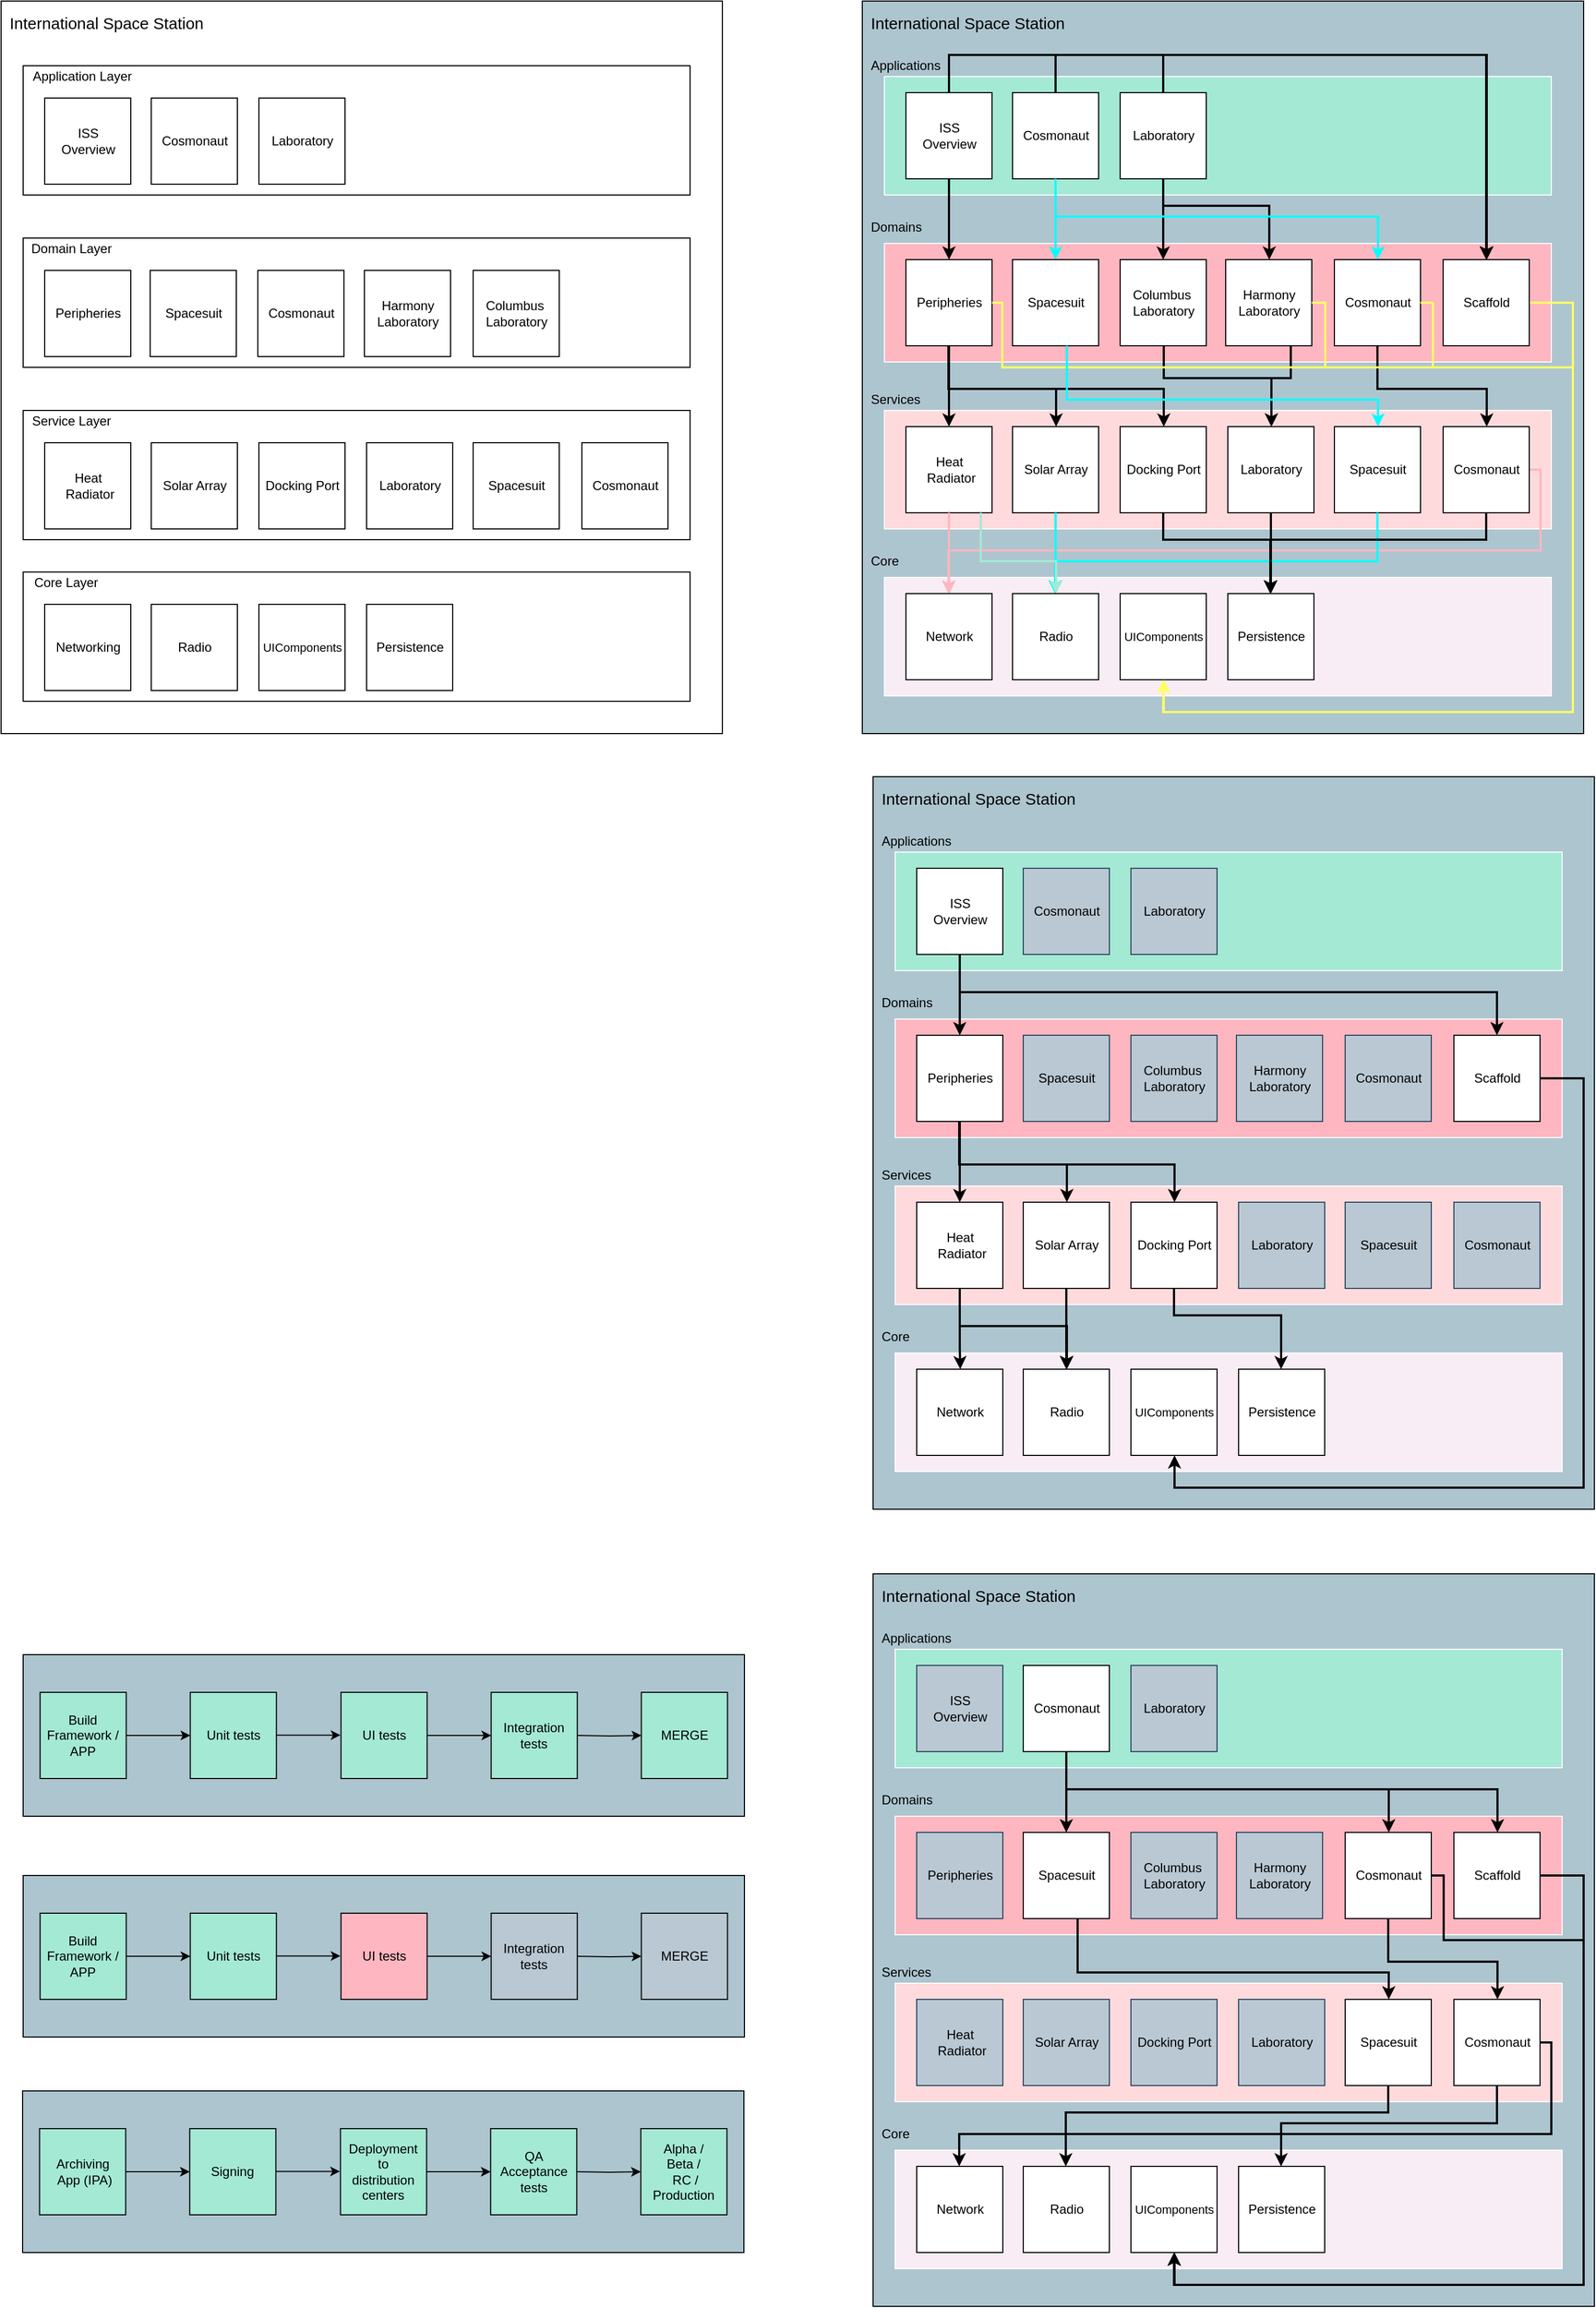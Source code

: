 <mxfile version="14.5.6" type="device"><diagram id="OjVC76G-J9LnULICoqIT" name="Page-1"><mxGraphModel dx="1395" dy="854" grid="1" gridSize="10" guides="1" tooltips="1" connect="1" arrows="1" fold="1" page="1" pageScale="1" pageWidth="827" pageHeight="1169" math="0" shadow="0"><root><mxCell id="0"/><mxCell id="1" parent="0"/><mxCell id="RqBOKTDJlF7kDo-0sIED-60" value="" style="rounded=0;whiteSpace=wrap;html=1;" parent="1" vertex="1"><mxGeometry x="40" y="60" width="670" height="680" as="geometry"/></mxCell><mxCell id="RqBOKTDJlF7kDo-0sIED-3" value="" style="rounded=0;whiteSpace=wrap;html=1;" parent="1" vertex="1"><mxGeometry x="60.5" y="120" width="619.5" height="120" as="geometry"/></mxCell><mxCell id="RqBOKTDJlF7kDo-0sIED-1" value="ISS &lt;br&gt;Overview" style="whiteSpace=wrap;html=1;aspect=fixed;" parent="1" vertex="1"><mxGeometry x="80.5" y="150" width="80" height="80" as="geometry"/></mxCell><mxCell id="RqBOKTDJlF7kDo-0sIED-4" value="Application Layer" style="text;html=1;strokeColor=none;fillColor=none;align=center;verticalAlign=middle;whiteSpace=wrap;rounded=0;" parent="1" vertex="1"><mxGeometry x="60.5" y="120" width="109" height="20" as="geometry"/></mxCell><mxCell id="RqBOKTDJlF7kDo-0sIED-5" value="Cosmonaut" style="whiteSpace=wrap;html=1;aspect=fixed;" parent="1" vertex="1"><mxGeometry x="179.5" y="150" width="80" height="80" as="geometry"/></mxCell><mxCell id="RqBOKTDJlF7kDo-0sIED-7" value="" style="rounded=0;whiteSpace=wrap;html=1;" parent="1" vertex="1"><mxGeometry x="60.5" y="280" width="619.5" height="120" as="geometry"/></mxCell><mxCell id="RqBOKTDJlF7kDo-0sIED-8" value="Peripheries" style="whiteSpace=wrap;html=1;aspect=fixed;" parent="1" vertex="1"><mxGeometry x="80.5" y="310" width="80" height="80" as="geometry"/></mxCell><mxCell id="RqBOKTDJlF7kDo-0sIED-9" value="Domain Layer" style="text;html=1;strokeColor=none;fillColor=none;align=center;verticalAlign=middle;whiteSpace=wrap;rounded=0;" parent="1" vertex="1"><mxGeometry x="60.5" y="280" width="89" height="20" as="geometry"/></mxCell><mxCell id="RqBOKTDJlF7kDo-0sIED-11" value="Spacesuit" style="whiteSpace=wrap;html=1;aspect=fixed;" parent="1" vertex="1"><mxGeometry x="178.5" y="310" width="80" height="80" as="geometry"/></mxCell><mxCell id="RqBOKTDJlF7kDo-0sIED-12" value="Cosmonaut" style="whiteSpace=wrap;html=1;aspect=fixed;" parent="1" vertex="1"><mxGeometry x="278.5" y="310" width="80" height="80" as="geometry"/></mxCell><mxCell id="RqBOKTDJlF7kDo-0sIED-13" value="Harmony&lt;br&gt;Laboratory" style="whiteSpace=wrap;html=1;aspect=fixed;" parent="1" vertex="1"><mxGeometry x="377.5" y="310" width="80" height="80" as="geometry"/></mxCell><mxCell id="RqBOKTDJlF7kDo-0sIED-15" value="" style="rounded=0;whiteSpace=wrap;html=1;" parent="1" vertex="1"><mxGeometry x="60.5" y="440" width="619.5" height="120" as="geometry"/></mxCell><mxCell id="RqBOKTDJlF7kDo-0sIED-16" value="Heat&lt;br&gt;&amp;nbsp;Radiator" style="whiteSpace=wrap;html=1;aspect=fixed;" parent="1" vertex="1"><mxGeometry x="80.5" y="470" width="80" height="80" as="geometry"/></mxCell><mxCell id="RqBOKTDJlF7kDo-0sIED-17" value="Service Layer" style="text;html=1;strokeColor=none;fillColor=none;align=center;verticalAlign=middle;whiteSpace=wrap;rounded=0;" parent="1" vertex="1"><mxGeometry x="60.5" y="440" width="89" height="20" as="geometry"/></mxCell><mxCell id="RqBOKTDJlF7kDo-0sIED-18" value="Solar Array" style="whiteSpace=wrap;html=1;aspect=fixed;" parent="1" vertex="1"><mxGeometry x="179.5" y="470" width="80" height="80" as="geometry"/></mxCell><mxCell id="RqBOKTDJlF7kDo-0sIED-19" value="Docking Port" style="whiteSpace=wrap;html=1;aspect=fixed;" parent="1" vertex="1"><mxGeometry x="279.5" y="470" width="80" height="80" as="geometry"/></mxCell><mxCell id="RqBOKTDJlF7kDo-0sIED-20" value="Laboratory" style="whiteSpace=wrap;html=1;aspect=fixed;" parent="1" vertex="1"><mxGeometry x="379.5" y="470" width="80" height="80" as="geometry"/></mxCell><mxCell id="RqBOKTDJlF7kDo-0sIED-21" value="Spacesuit" style="whiteSpace=wrap;html=1;aspect=fixed;" parent="1" vertex="1"><mxGeometry x="478.5" y="470" width="80" height="80" as="geometry"/></mxCell><mxCell id="RqBOKTDJlF7kDo-0sIED-23" value="Laboratory" style="whiteSpace=wrap;html=1;aspect=fixed;" parent="1" vertex="1"><mxGeometry x="279.5" y="150" width="80" height="80" as="geometry"/></mxCell><mxCell id="RqBOKTDJlF7kDo-0sIED-47" value="" style="rounded=0;whiteSpace=wrap;html=1;" parent="1" vertex="1"><mxGeometry x="60.5" y="590" width="619.5" height="120" as="geometry"/></mxCell><mxCell id="RqBOKTDJlF7kDo-0sIED-48" value="Networking" style="whiteSpace=wrap;html=1;aspect=fixed;" parent="1" vertex="1"><mxGeometry x="80.5" y="620" width="80" height="80" as="geometry"/></mxCell><mxCell id="RqBOKTDJlF7kDo-0sIED-49" value="Core Layer" style="text;html=1;strokeColor=none;fillColor=none;align=center;verticalAlign=middle;whiteSpace=wrap;rounded=0;" parent="1" vertex="1"><mxGeometry x="60.5" y="590" width="79" height="20" as="geometry"/></mxCell><mxCell id="RqBOKTDJlF7kDo-0sIED-50" value="Radio" style="whiteSpace=wrap;html=1;aspect=fixed;" parent="1" vertex="1"><mxGeometry x="179.5" y="620" width="80" height="80" as="geometry"/></mxCell><mxCell id="RqBOKTDJlF7kDo-0sIED-51" value="&lt;font style=&quot;font-size: 11px&quot;&gt;UIComponents&lt;/font&gt;" style="whiteSpace=wrap;html=1;aspect=fixed;" parent="1" vertex="1"><mxGeometry x="279.5" y="620" width="80" height="80" as="geometry"/></mxCell><mxCell id="RqBOKTDJlF7kDo-0sIED-52" value="Persistence" style="whiteSpace=wrap;html=1;aspect=fixed;" parent="1" vertex="1"><mxGeometry x="379.5" y="620" width="80" height="80" as="geometry"/></mxCell><mxCell id="RqBOKTDJlF7kDo-0sIED-56" value="Cosmonaut" style="whiteSpace=wrap;html=1;aspect=fixed;" parent="1" vertex="1"><mxGeometry x="579.5" y="470" width="80" height="80" as="geometry"/></mxCell><mxCell id="RqBOKTDJlF7kDo-0sIED-57" value="Columbus&amp;nbsp;&lt;br&gt;Laboratory" style="whiteSpace=wrap;html=1;aspect=fixed;" parent="1" vertex="1"><mxGeometry x="478.5" y="310" width="80" height="80" as="geometry"/></mxCell><mxCell id="RqBOKTDJlF7kDo-0sIED-61" value="&lt;font style=&quot;font-size: 15px&quot;&gt;International Space Station&lt;/font&gt;" style="text;html=1;strokeColor=none;fillColor=none;align=left;verticalAlign=middle;whiteSpace=wrap;rounded=0;" parent="1" vertex="1"><mxGeometry x="45.5" y="70" width="234" height="20" as="geometry"/></mxCell><mxCell id="RqBOKTDJlF7kDo-0sIED-90" value="" style="rounded=0;whiteSpace=wrap;html=1;fillColor=#adc5cf;gradientDirection=south;glass=0;" parent="1" vertex="1"><mxGeometry x="840" y="60" width="670" height="680" as="geometry"/></mxCell><mxCell id="RqBOKTDJlF7kDo-0sIED-91" value="" style="rounded=0;whiteSpace=wrap;html=1;labelBackgroundColor=none;labelBorderColor=none;fillColor=#a4e9d4;strokeColor=#FFFFFF;" parent="1" vertex="1"><mxGeometry x="860.5" y="130" width="619.5" height="110" as="geometry"/></mxCell><mxCell id="RqBOKTDJlF7kDo-0sIED-92" value="ISS &lt;br&gt;Overview" style="whiteSpace=wrap;html=1;aspect=fixed;" parent="1" vertex="1"><mxGeometry x="880.5" y="145" width="80" height="80" as="geometry"/></mxCell><mxCell id="RqBOKTDJlF7kDo-0sIED-93" value="Applications" style="text;html=1;align=left;verticalAlign=middle;whiteSpace=wrap;rounded=0;" parent="1" vertex="1"><mxGeometry x="845.5" y="110" width="109" height="20" as="geometry"/></mxCell><mxCell id="RqBOKTDJlF7kDo-0sIED-94" value="Cosmonaut" style="whiteSpace=wrap;html=1;aspect=fixed;" parent="1" vertex="1"><mxGeometry x="979.5" y="145" width="80" height="80" as="geometry"/></mxCell><mxCell id="RqBOKTDJlF7kDo-0sIED-95" value="" style="rounded=0;whiteSpace=wrap;html=1;fillColor=#feb6c0;strokeColor=#FFFFFF;" parent="1" vertex="1"><mxGeometry x="860.5" y="285" width="619.5" height="110" as="geometry"/></mxCell><mxCell id="RqBOKTDJlF7kDo-0sIED-146" style="edgeStyle=orthogonalEdgeStyle;rounded=0;orthogonalLoop=1;jettySize=auto;html=1;strokeWidth=2;" parent="1" source="RqBOKTDJlF7kDo-0sIED-92" target="RqBOKTDJlF7kDo-0sIED-96" edge="1"><mxGeometry relative="1" as="geometry"/></mxCell><mxCell id="RqBOKTDJlF7kDo-0sIED-96" value="Peripheries" style="whiteSpace=wrap;html=1;aspect=fixed;" parent="1" vertex="1"><mxGeometry x="880.5" y="300" width="80" height="80" as="geometry"/></mxCell><mxCell id="RqBOKTDJlF7kDo-0sIED-97" value="Domains" style="text;html=1;strokeColor=none;fillColor=none;align=left;verticalAlign=middle;whiteSpace=wrap;rounded=0;" parent="1" vertex="1"><mxGeometry x="845.5" y="260" width="89" height="20" as="geometry"/></mxCell><mxCell id="RqBOKTDJlF7kDo-0sIED-147" style="edgeStyle=orthogonalEdgeStyle;rounded=0;orthogonalLoop=1;jettySize=auto;html=1;strokeColor=#00FFFF;strokeWidth=2;" parent="1" source="RqBOKTDJlF7kDo-0sIED-94" target="RqBOKTDJlF7kDo-0sIED-98" edge="1"><mxGeometry relative="1" as="geometry"/></mxCell><mxCell id="RqBOKTDJlF7kDo-0sIED-98" value="Spacesuit" style="whiteSpace=wrap;html=1;aspect=fixed;" parent="1" vertex="1"><mxGeometry x="979.5" y="300" width="80" height="80" as="geometry"/></mxCell><mxCell id="RqBOKTDJlF7kDo-0sIED-156" style="edgeStyle=orthogonalEdgeStyle;rounded=0;orthogonalLoop=1;jettySize=auto;html=1;exitX=0.5;exitY=1;exitDx=0;exitDy=0;strokeWidth=2;" parent="1" source="RqBOKTDJlF7kDo-0sIED-108" target="RqBOKTDJlF7kDo-0sIED-99" edge="1"><mxGeometry relative="1" as="geometry"/></mxCell><mxCell id="RqBOKTDJlF7kDo-0sIED-99" value="Columbus&amp;nbsp;&lt;br&gt;Laboratory" style="whiteSpace=wrap;html=1;aspect=fixed;" parent="1" vertex="1"><mxGeometry x="1079.5" y="300" width="80" height="80" as="geometry"/></mxCell><mxCell id="RqBOKTDJlF7kDo-0sIED-152" style="edgeStyle=orthogonalEdgeStyle;rounded=0;orthogonalLoop=1;jettySize=auto;html=1;exitX=0.5;exitY=1;exitDx=0;exitDy=0;strokeWidth=2;" parent="1" source="RqBOKTDJlF7kDo-0sIED-108" target="RqBOKTDJlF7kDo-0sIED-100" edge="1"><mxGeometry relative="1" as="geometry"><Array as="points"><mxPoint x="1120" y="250"/><mxPoint x="1218" y="250"/></Array></mxGeometry></mxCell><mxCell id="RqBOKTDJlF7kDo-0sIED-100" value="Harmony&lt;br&gt;Laboratory" style="whiteSpace=wrap;html=1;aspect=fixed;" parent="1" vertex="1"><mxGeometry x="1177.5" y="300" width="80" height="80" as="geometry"/></mxCell><mxCell id="RqBOKTDJlF7kDo-0sIED-101" value="" style="rounded=0;whiteSpace=wrap;html=1;fillColor=#fedadd;strokeColor=#FFFFFF;" parent="1" vertex="1"><mxGeometry x="860.5" y="440" width="619.5" height="110" as="geometry"/></mxCell><mxCell id="RqBOKTDJlF7kDo-0sIED-135" style="edgeStyle=orthogonalEdgeStyle;rounded=0;orthogonalLoop=1;jettySize=auto;html=1;exitX=0.5;exitY=1;exitDx=0;exitDy=0;strokeWidth=2;" parent="1" source="RqBOKTDJlF7kDo-0sIED-96" target="RqBOKTDJlF7kDo-0sIED-102" edge="1"><mxGeometry relative="1" as="geometry"/></mxCell><mxCell id="RqBOKTDJlF7kDo-0sIED-102" value="Heat&lt;br&gt;&amp;nbsp;Radiator" style="whiteSpace=wrap;html=1;aspect=fixed;" parent="1" vertex="1"><mxGeometry x="880.5" y="455" width="80" height="80" as="geometry"/></mxCell><mxCell id="RqBOKTDJlF7kDo-0sIED-103" value="Services" style="text;html=1;strokeColor=none;fillColor=none;align=left;verticalAlign=middle;whiteSpace=wrap;rounded=0;strokeWidth=2;" parent="1" vertex="1"><mxGeometry x="845.5" y="420" width="89" height="20" as="geometry"/></mxCell><mxCell id="RqBOKTDJlF7kDo-0sIED-136" style="edgeStyle=orthogonalEdgeStyle;rounded=0;orthogonalLoop=1;jettySize=auto;html=1;strokeWidth=2;" parent="1" target="RqBOKTDJlF7kDo-0sIED-104" edge="1"><mxGeometry relative="1" as="geometry"><mxPoint x="920" y="380.0" as="sourcePoint"/><Array as="points"><mxPoint x="920" y="420"/><mxPoint x="1020" y="420"/></Array></mxGeometry></mxCell><mxCell id="RqBOKTDJlF7kDo-0sIED-104" value="Solar Array" style="whiteSpace=wrap;html=1;aspect=fixed;" parent="1" vertex="1"><mxGeometry x="979.5" y="455" width="80" height="80" as="geometry"/></mxCell><mxCell id="RqBOKTDJlF7kDo-0sIED-137" style="edgeStyle=orthogonalEdgeStyle;rounded=0;orthogonalLoop=1;jettySize=auto;html=1;exitX=0.5;exitY=1;exitDx=0;exitDy=0;strokeWidth=2;" parent="1" source="RqBOKTDJlF7kDo-0sIED-96" target="RqBOKTDJlF7kDo-0sIED-105" edge="1"><mxGeometry relative="1" as="geometry"><Array as="points"><mxPoint x="920" y="420"/><mxPoint x="1120" y="420"/></Array></mxGeometry></mxCell><mxCell id="RqBOKTDJlF7kDo-0sIED-105" value="Docking Port" style="whiteSpace=wrap;html=1;aspect=fixed;" parent="1" vertex="1"><mxGeometry x="1079.5" y="455" width="80" height="80" as="geometry"/></mxCell><mxCell id="RqBOKTDJlF7kDo-0sIED-138" style="edgeStyle=orthogonalEdgeStyle;rounded=0;orthogonalLoop=1;jettySize=auto;html=1;strokeWidth=2;" parent="1" target="RqBOKTDJlF7kDo-0sIED-106" edge="1"><mxGeometry relative="1" as="geometry"><mxPoint x="1120" y="380" as="sourcePoint"/><Array as="points"><mxPoint x="1120" y="410"/><mxPoint x="1220" y="410"/></Array></mxGeometry></mxCell><mxCell id="RqBOKTDJlF7kDo-0sIED-140" style="edgeStyle=orthogonalEdgeStyle;rounded=0;orthogonalLoop=1;jettySize=auto;html=1;strokeWidth=2;" parent="1" source="RqBOKTDJlF7kDo-0sIED-100" target="RqBOKTDJlF7kDo-0sIED-106" edge="1"><mxGeometry relative="1" as="geometry"><Array as="points"><mxPoint x="1238" y="410"/><mxPoint x="1220" y="410"/></Array></mxGeometry></mxCell><mxCell id="RqBOKTDJlF7kDo-0sIED-106" value="Laboratory" style="whiteSpace=wrap;html=1;aspect=fixed;" parent="1" vertex="1"><mxGeometry x="1179.5" y="455" width="80" height="80" as="geometry"/></mxCell><mxCell id="RqBOKTDJlF7kDo-0sIED-107" value="Spacesuit" style="whiteSpace=wrap;html=1;aspect=fixed;" parent="1" vertex="1"><mxGeometry x="1278.5" y="455" width="80" height="80" as="geometry"/></mxCell><mxCell id="RqBOKTDJlF7kDo-0sIED-108" value="Laboratory" style="whiteSpace=wrap;html=1;aspect=fixed;" parent="1" vertex="1"><mxGeometry x="1079.5" y="145" width="80" height="80" as="geometry"/></mxCell><mxCell id="RqBOKTDJlF7kDo-0sIED-109" value="" style="rounded=0;whiteSpace=wrap;html=1;fillColor=#f8edf4;strokeColor=#FFFFFF;" parent="1" vertex="1"><mxGeometry x="860.5" y="595" width="619.5" height="110" as="geometry"/></mxCell><mxCell id="RqBOKTDJlF7kDo-0sIED-130" style="edgeStyle=orthogonalEdgeStyle;rounded=0;orthogonalLoop=1;jettySize=auto;html=1;noLabel=1;fontColor=none;labelBackgroundColor=#FFCCCC;labelBorderColor=#CCCCFF;fillColor=#60a917;strokeColor=#FEB6C0;strokeWidth=2;" parent="1" source="RqBOKTDJlF7kDo-0sIED-102" target="RqBOKTDJlF7kDo-0sIED-110" edge="1"><mxGeometry relative="1" as="geometry"><Array as="points"><mxPoint x="921" y="590"/><mxPoint x="921" y="590"/></Array></mxGeometry></mxCell><mxCell id="RqBOKTDJlF7kDo-0sIED-131" style="edgeStyle=orthogonalEdgeStyle;rounded=0;orthogonalLoop=1;jettySize=auto;html=1;fillColor=#60a917;exitX=1;exitY=0.5;exitDx=0;exitDy=0;strokeColor=#FEB6C0;strokeWidth=2;" parent="1" source="RqBOKTDJlF7kDo-0sIED-115" target="RqBOKTDJlF7kDo-0sIED-110" edge="1"><mxGeometry relative="1" as="geometry"><mxPoint x="1420" y="540" as="sourcePoint"/><Array as="points"><mxPoint x="1470" y="495"/><mxPoint x="1470" y="570"/><mxPoint x="920" y="570"/></Array></mxGeometry></mxCell><mxCell id="RqBOKTDJlF7kDo-0sIED-110" value="Network" style="whiteSpace=wrap;html=1;aspect=fixed;" parent="1" vertex="1"><mxGeometry x="880.5" y="610" width="80" height="80" as="geometry"/></mxCell><mxCell id="RqBOKTDJlF7kDo-0sIED-111" value="Core" style="text;html=1;strokeColor=none;fillColor=none;align=left;verticalAlign=middle;whiteSpace=wrap;rounded=0;" parent="1" vertex="1"><mxGeometry x="845.5" y="570" width="79" height="20" as="geometry"/></mxCell><mxCell id="RqBOKTDJlF7kDo-0sIED-127" style="edgeStyle=orthogonalEdgeStyle;rounded=0;orthogonalLoop=1;jettySize=auto;html=1;fillColor=#fad7ac;exitX=0.5;exitY=1;exitDx=0;exitDy=0;strokeWidth=2;strokeColor=#00FFFF;" parent="1" source="RqBOKTDJlF7kDo-0sIED-107" target="RqBOKTDJlF7kDo-0sIED-112" edge="1"><mxGeometry relative="1" as="geometry"><Array as="points"><mxPoint x="1319" y="580"/><mxPoint x="1019" y="580"/></Array></mxGeometry></mxCell><mxCell id="RqBOKTDJlF7kDo-0sIED-128" style="edgeStyle=orthogonalEdgeStyle;rounded=0;orthogonalLoop=1;jettySize=auto;html=1;fillColor=#76608a;exitX=0.5;exitY=1;exitDx=0;exitDy=0;strokeWidth=2;strokeColor=#00FFFF;" parent="1" source="RqBOKTDJlF7kDo-0sIED-104" target="RqBOKTDJlF7kDo-0sIED-112" edge="1"><mxGeometry relative="1" as="geometry"/></mxCell><mxCell id="RqBOKTDJlF7kDo-0sIED-129" style="edgeStyle=orthogonalEdgeStyle;rounded=0;orthogonalLoop=1;jettySize=auto;html=1;fillColor=#e3c800;strokeColor=#A4E9D4;strokeWidth=2;" parent="1" source="RqBOKTDJlF7kDo-0sIED-102" target="RqBOKTDJlF7kDo-0sIED-112" edge="1"><mxGeometry relative="1" as="geometry"><Array as="points"><mxPoint x="950" y="580"/><mxPoint x="1020" y="580"/></Array></mxGeometry></mxCell><mxCell id="RqBOKTDJlF7kDo-0sIED-112" value="Radio" style="whiteSpace=wrap;html=1;aspect=fixed;" parent="1" vertex="1"><mxGeometry x="979.5" y="610" width="80" height="80" as="geometry"/></mxCell><mxCell id="RqBOKTDJlF7kDo-0sIED-133" style="edgeStyle=orthogonalEdgeStyle;rounded=0;orthogonalLoop=1;jettySize=auto;html=1;strokeColor=#FFFF66;exitX=1;exitY=0.5;exitDx=0;exitDy=0;strokeWidth=2;" parent="1" source="RqBOKTDJlF7kDo-0sIED-118" target="RqBOKTDJlF7kDo-0sIED-113" edge="1"><mxGeometry relative="1" as="geometry"><Array as="points"><mxPoint x="1500" y="340"/><mxPoint x="1500" y="720"/><mxPoint x="1120" y="720"/></Array></mxGeometry></mxCell><mxCell id="RqBOKTDJlF7kDo-0sIED-134" style="edgeStyle=orthogonalEdgeStyle;rounded=0;orthogonalLoop=1;jettySize=auto;html=1;strokeColor=#FFFF66;exitX=1;exitY=0.5;exitDx=0;exitDy=0;strokeWidth=2;" parent="1" source="RqBOKTDJlF7kDo-0sIED-96" target="RqBOKTDJlF7kDo-0sIED-113" edge="1"><mxGeometry relative="1" as="geometry"><mxPoint x="930" y="290" as="sourcePoint"/><Array as="points"><mxPoint x="970" y="340"/><mxPoint x="970" y="400"/><mxPoint x="1500" y="400"/><mxPoint x="1500" y="720"/><mxPoint x="1120" y="720"/></Array></mxGeometry></mxCell><mxCell id="RqBOKTDJlF7kDo-0sIED-113" value="&lt;font style=&quot;font-size: 11px&quot;&gt;UIComponents&lt;/font&gt;" style="whiteSpace=wrap;html=1;aspect=fixed;" parent="1" vertex="1"><mxGeometry x="1079.5" y="610" width="80" height="80" as="geometry"/></mxCell><mxCell id="RqBOKTDJlF7kDo-0sIED-121" style="edgeStyle=orthogonalEdgeStyle;rounded=0;orthogonalLoop=1;jettySize=auto;html=1;fillColor=#e51400;strokeWidth=2;" parent="1" source="RqBOKTDJlF7kDo-0sIED-105" target="RqBOKTDJlF7kDo-0sIED-114" edge="1"><mxGeometry relative="1" as="geometry"><Array as="points"><mxPoint x="1119" y="560"/><mxPoint x="1219" y="560"/></Array></mxGeometry></mxCell><mxCell id="RqBOKTDJlF7kDo-0sIED-122" style="edgeStyle=orthogonalEdgeStyle;rounded=0;orthogonalLoop=1;jettySize=auto;html=1;fillColor=#e51400;exitX=0.5;exitY=1;exitDx=0;exitDy=0;strokeWidth=2;" parent="1" source="RqBOKTDJlF7kDo-0sIED-106" target="RqBOKTDJlF7kDo-0sIED-114" edge="1"><mxGeometry relative="1" as="geometry"/></mxCell><mxCell id="RqBOKTDJlF7kDo-0sIED-125" style="edgeStyle=orthogonalEdgeStyle;rounded=0;orthogonalLoop=1;jettySize=auto;html=1;fillColor=#e51400;exitX=0.5;exitY=1;exitDx=0;exitDy=0;strokeWidth=2;" parent="1" source="RqBOKTDJlF7kDo-0sIED-115" target="RqBOKTDJlF7kDo-0sIED-114" edge="1"><mxGeometry relative="1" as="geometry"><Array as="points"><mxPoint x="1419" y="560"/><mxPoint x="1219" y="560"/></Array></mxGeometry></mxCell><mxCell id="RqBOKTDJlF7kDo-0sIED-114" value="Persistence" style="whiteSpace=wrap;html=1;aspect=fixed;" parent="1" vertex="1"><mxGeometry x="1179.5" y="610" width="80" height="80" as="geometry"/></mxCell><mxCell id="RqBOKTDJlF7kDo-0sIED-142" style="edgeStyle=orthogonalEdgeStyle;rounded=0;orthogonalLoop=1;jettySize=auto;html=1;strokeWidth=2;" parent="1" source="RqBOKTDJlF7kDo-0sIED-116" target="RqBOKTDJlF7kDo-0sIED-115" edge="1"><mxGeometry relative="1" as="geometry"><mxPoint x="1320" y="380.0" as="sourcePoint"/><Array as="points"><mxPoint x="1319" y="420"/><mxPoint x="1420" y="420"/></Array></mxGeometry></mxCell><mxCell id="RqBOKTDJlF7kDo-0sIED-115" value="Cosmonaut" style="whiteSpace=wrap;html=1;aspect=fixed;" parent="1" vertex="1"><mxGeometry x="1379.5" y="455" width="80" height="80" as="geometry"/></mxCell><mxCell id="RqBOKTDJlF7kDo-0sIED-148" style="edgeStyle=orthogonalEdgeStyle;rounded=0;orthogonalLoop=1;jettySize=auto;html=1;strokeColor=#00FFFF;strokeWidth=2;" parent="1" source="RqBOKTDJlF7kDo-0sIED-94" target="RqBOKTDJlF7kDo-0sIED-116" edge="1"><mxGeometry relative="1" as="geometry"><mxPoint x="1020" y="230" as="sourcePoint"/><Array as="points"><mxPoint x="1020" y="260"/><mxPoint x="1319" y="260"/></Array></mxGeometry></mxCell><mxCell id="RqBOKTDJlF7kDo-0sIED-116" value="Cosmonaut" style="whiteSpace=wrap;html=1;aspect=fixed;" parent="1" vertex="1"><mxGeometry x="1278.5" y="300" width="80" height="80" as="geometry"/></mxCell><mxCell id="RqBOKTDJlF7kDo-0sIED-117" value="&lt;font style=&quot;font-size: 15px&quot;&gt;International Space Station&lt;/font&gt;" style="text;html=1;strokeColor=none;fillColor=none;align=left;verticalAlign=middle;whiteSpace=wrap;rounded=0;" parent="1" vertex="1"><mxGeometry x="845.5" y="70" width="234" height="20" as="geometry"/></mxCell><mxCell id="RqBOKTDJlF7kDo-0sIED-153" style="edgeStyle=orthogonalEdgeStyle;rounded=0;orthogonalLoop=1;jettySize=auto;html=1;exitX=0.5;exitY=0;exitDx=0;exitDy=0;strokeWidth=2;" parent="1" source="RqBOKTDJlF7kDo-0sIED-108" target="RqBOKTDJlF7kDo-0sIED-118" edge="1"><mxGeometry relative="1" as="geometry"><Array as="points"><mxPoint x="1120" y="110"/><mxPoint x="1420" y="110"/></Array></mxGeometry></mxCell><mxCell id="RqBOKTDJlF7kDo-0sIED-154" style="edgeStyle=orthogonalEdgeStyle;rounded=0;orthogonalLoop=1;jettySize=auto;html=1;exitX=0.5;exitY=0;exitDx=0;exitDy=0;strokeWidth=2;" parent="1" source="RqBOKTDJlF7kDo-0sIED-94" target="RqBOKTDJlF7kDo-0sIED-118" edge="1"><mxGeometry relative="1" as="geometry"><Array as="points"><mxPoint x="1020" y="110"/><mxPoint x="1420" y="110"/></Array></mxGeometry></mxCell><mxCell id="RqBOKTDJlF7kDo-0sIED-155" style="edgeStyle=orthogonalEdgeStyle;rounded=0;orthogonalLoop=1;jettySize=auto;html=1;entryX=0.5;entryY=0;entryDx=0;entryDy=0;exitX=0.5;exitY=0;exitDx=0;exitDy=0;strokeWidth=2;" parent="1" source="RqBOKTDJlF7kDo-0sIED-92" target="RqBOKTDJlF7kDo-0sIED-118" edge="1"><mxGeometry relative="1" as="geometry"><Array as="points"><mxPoint x="921" y="110"/><mxPoint x="1420" y="110"/></Array></mxGeometry></mxCell><mxCell id="RqBOKTDJlF7kDo-0sIED-118" value="Scaffold" style="whiteSpace=wrap;html=1;aspect=fixed;" parent="1" vertex="1"><mxGeometry x="1379.5" y="300" width="80" height="80" as="geometry"/></mxCell><mxCell id="RqBOKTDJlF7kDo-0sIED-143" style="edgeStyle=orthogonalEdgeStyle;rounded=0;orthogonalLoop=1;jettySize=auto;html=1;entryX=0.5;entryY=1;entryDx=0;entryDy=0;exitX=1;exitY=0.5;exitDx=0;exitDy=0;strokeColor=#FFFF66;strokeWidth=2;" parent="1" source="RqBOKTDJlF7kDo-0sIED-116" target="RqBOKTDJlF7kDo-0sIED-113" edge="1"><mxGeometry relative="1" as="geometry"><mxPoint x="1469.5" y="350.0" as="sourcePoint"/><mxPoint x="1129.517" y="700" as="targetPoint"/><Array as="points"><mxPoint x="1370" y="340"/><mxPoint x="1370" y="400"/><mxPoint x="1500" y="400"/><mxPoint x="1500" y="720"/><mxPoint x="1120" y="720"/></Array></mxGeometry></mxCell><mxCell id="RqBOKTDJlF7kDo-0sIED-145" style="edgeStyle=orthogonalEdgeStyle;rounded=0;orthogonalLoop=1;jettySize=auto;html=1;entryX=1;entryY=0.5;entryDx=0;entryDy=0;strokeColor=#FFFF66;exitX=1;exitY=0.5;exitDx=0;exitDy=0;strokeWidth=2;" parent="1" source="RqBOKTDJlF7kDo-0sIED-100" edge="1"><mxGeometry relative="1" as="geometry"><mxPoint x="1368.5" y="350.0" as="sourcePoint"/><mxPoint x="1120" y="690" as="targetPoint"/><Array as="points"><mxPoint x="1270" y="340"/><mxPoint x="1270" y="400"/><mxPoint x="1500" y="400"/><mxPoint x="1500" y="720"/><mxPoint x="1120" y="720"/></Array></mxGeometry></mxCell><mxCell id="RqBOKTDJlF7kDo-0sIED-157" style="edgeStyle=orthogonalEdgeStyle;rounded=0;orthogonalLoop=1;jettySize=auto;html=1;labelBackgroundColor=#FFCCCC;fontColor=none;strokeWidth=2;strokeColor=#00FFFF;" parent="1" source="RqBOKTDJlF7kDo-0sIED-98" target="RqBOKTDJlF7kDo-0sIED-107" edge="1"><mxGeometry relative="1" as="geometry"><Array as="points"><mxPoint x="1030" y="430"/><mxPoint x="1319" y="430"/></Array></mxGeometry></mxCell><mxCell id="RqBOKTDJlF7kDo-0sIED-161" value="" style="rounded=0;whiteSpace=wrap;html=1;fillColor=#adc5cf;gradientDirection=south;glass=0;" parent="1" vertex="1"><mxGeometry x="850" y="780" width="670" height="680" as="geometry"/></mxCell><mxCell id="RqBOKTDJlF7kDo-0sIED-162" value="" style="rounded=0;whiteSpace=wrap;html=1;labelBackgroundColor=none;labelBorderColor=none;fillColor=#a4e9d4;strokeColor=#FFFFFF;" parent="1" vertex="1"><mxGeometry x="870.5" y="850" width="619.5" height="110" as="geometry"/></mxCell><mxCell id="RqBOKTDJlF7kDo-0sIED-163" value="ISS &lt;br&gt;Overview" style="whiteSpace=wrap;html=1;aspect=fixed;" parent="1" vertex="1"><mxGeometry x="890.5" y="865" width="80" height="80" as="geometry"/></mxCell><mxCell id="RqBOKTDJlF7kDo-0sIED-164" value="Applications" style="text;html=1;align=left;verticalAlign=middle;whiteSpace=wrap;rounded=0;" parent="1" vertex="1"><mxGeometry x="855.5" y="830" width="109" height="20" as="geometry"/></mxCell><mxCell id="RqBOKTDJlF7kDo-0sIED-165" value="Cosmonaut" style="whiteSpace=wrap;html=1;aspect=fixed;fillColor=#bac8d3;strokeColor=#23445d;" parent="1" vertex="1"><mxGeometry x="989.5" y="865" width="80" height="80" as="geometry"/></mxCell><mxCell id="RqBOKTDJlF7kDo-0sIED-166" value="" style="rounded=0;whiteSpace=wrap;html=1;fillColor=#feb6c0;strokeColor=#FFFFFF;" parent="1" vertex="1"><mxGeometry x="870.5" y="1005" width="619.5" height="110" as="geometry"/></mxCell><mxCell id="RqBOKTDJlF7kDo-0sIED-167" style="edgeStyle=orthogonalEdgeStyle;rounded=0;orthogonalLoop=1;jettySize=auto;html=1;strokeWidth=2;" parent="1" source="RqBOKTDJlF7kDo-0sIED-163" target="RqBOKTDJlF7kDo-0sIED-168" edge="1"><mxGeometry relative="1" as="geometry"/></mxCell><mxCell id="RqBOKTDJlF7kDo-0sIED-168" value="Peripheries" style="whiteSpace=wrap;html=1;aspect=fixed;" parent="1" vertex="1"><mxGeometry x="890.5" y="1020" width="80" height="80" as="geometry"/></mxCell><mxCell id="RqBOKTDJlF7kDo-0sIED-169" value="Domains" style="text;html=1;strokeColor=none;fillColor=none;align=left;verticalAlign=middle;whiteSpace=wrap;rounded=0;" parent="1" vertex="1"><mxGeometry x="855.5" y="980" width="89" height="20" as="geometry"/></mxCell><mxCell id="RqBOKTDJlF7kDo-0sIED-171" value="Spacesuit" style="whiteSpace=wrap;html=1;aspect=fixed;fillColor=#bac8d3;strokeColor=#23445d;" parent="1" vertex="1"><mxGeometry x="989.5" y="1020" width="80" height="80" as="geometry"/></mxCell><mxCell id="RqBOKTDJlF7kDo-0sIED-173" value="Columbus&amp;nbsp;&lt;br&gt;Laboratory" style="whiteSpace=wrap;html=1;aspect=fixed;fillColor=#bac8d3;strokeColor=#23445d;" parent="1" vertex="1"><mxGeometry x="1089.5" y="1020" width="80" height="80" as="geometry"/></mxCell><mxCell id="RqBOKTDJlF7kDo-0sIED-175" value="Harmony&lt;br&gt;Laboratory" style="whiteSpace=wrap;html=1;aspect=fixed;fillColor=#bac8d3;strokeColor=#23445d;" parent="1" vertex="1"><mxGeometry x="1187.5" y="1020" width="80" height="80" as="geometry"/></mxCell><mxCell id="RqBOKTDJlF7kDo-0sIED-176" value="" style="rounded=0;whiteSpace=wrap;html=1;fillColor=#fedadd;strokeColor=#FFFFFF;" parent="1" vertex="1"><mxGeometry x="870.5" y="1160" width="619.5" height="110" as="geometry"/></mxCell><mxCell id="RqBOKTDJlF7kDo-0sIED-177" style="edgeStyle=orthogonalEdgeStyle;rounded=0;orthogonalLoop=1;jettySize=auto;html=1;exitX=0.5;exitY=1;exitDx=0;exitDy=0;strokeWidth=2;" parent="1" source="RqBOKTDJlF7kDo-0sIED-168" target="RqBOKTDJlF7kDo-0sIED-178" edge="1"><mxGeometry relative="1" as="geometry"/></mxCell><mxCell id="RqBOKTDJlF7kDo-0sIED-178" value="Heat&lt;br&gt;&amp;nbsp;Radiator" style="whiteSpace=wrap;html=1;aspect=fixed;" parent="1" vertex="1"><mxGeometry x="890.5" y="1175" width="80" height="80" as="geometry"/></mxCell><mxCell id="RqBOKTDJlF7kDo-0sIED-179" value="Services" style="text;html=1;strokeColor=none;fillColor=none;align=left;verticalAlign=middle;whiteSpace=wrap;rounded=0;strokeWidth=2;" parent="1" vertex="1"><mxGeometry x="855.5" y="1140" width="89" height="20" as="geometry"/></mxCell><mxCell id="RqBOKTDJlF7kDo-0sIED-180" style="edgeStyle=orthogonalEdgeStyle;rounded=0;orthogonalLoop=1;jettySize=auto;html=1;strokeWidth=2;" parent="1" target="RqBOKTDJlF7kDo-0sIED-181" edge="1"><mxGeometry relative="1" as="geometry"><mxPoint x="930" y="1100" as="sourcePoint"/><Array as="points"><mxPoint x="930" y="1140"/><mxPoint x="1030" y="1140"/></Array></mxGeometry></mxCell><mxCell id="RqBOKTDJlF7kDo-0sIED-181" value="Solar Array" style="whiteSpace=wrap;html=1;aspect=fixed;" parent="1" vertex="1"><mxGeometry x="989.5" y="1175" width="80" height="80" as="geometry"/></mxCell><mxCell id="RqBOKTDJlF7kDo-0sIED-182" style="edgeStyle=orthogonalEdgeStyle;rounded=0;orthogonalLoop=1;jettySize=auto;html=1;exitX=0.5;exitY=1;exitDx=0;exitDy=0;strokeWidth=2;" parent="1" source="RqBOKTDJlF7kDo-0sIED-168" target="RqBOKTDJlF7kDo-0sIED-183" edge="1"><mxGeometry relative="1" as="geometry"><Array as="points"><mxPoint x="930" y="1140"/><mxPoint x="1130" y="1140"/></Array></mxGeometry></mxCell><mxCell id="RqBOKTDJlF7kDo-0sIED-183" value="Docking Port" style="whiteSpace=wrap;html=1;aspect=fixed;" parent="1" vertex="1"><mxGeometry x="1089.5" y="1175" width="80" height="80" as="geometry"/></mxCell><mxCell id="RqBOKTDJlF7kDo-0sIED-186" value="Laboratory" style="whiteSpace=wrap;html=1;aspect=fixed;fillColor=#bac8d3;strokeColor=#23445d;" parent="1" vertex="1"><mxGeometry x="1189.5" y="1175" width="80" height="80" as="geometry"/></mxCell><mxCell id="RqBOKTDJlF7kDo-0sIED-187" value="Spacesuit" style="whiteSpace=wrap;html=1;aspect=fixed;fillColor=#bac8d3;strokeColor=#23445d;" parent="1" vertex="1"><mxGeometry x="1288.5" y="1175" width="80" height="80" as="geometry"/></mxCell><mxCell id="RqBOKTDJlF7kDo-0sIED-188" value="Laboratory" style="whiteSpace=wrap;html=1;aspect=fixed;fillColor=#bac8d3;strokeColor=#23445d;" parent="1" vertex="1"><mxGeometry x="1089.5" y="865" width="80" height="80" as="geometry"/></mxCell><mxCell id="RqBOKTDJlF7kDo-0sIED-189" value="" style="rounded=0;whiteSpace=wrap;html=1;fillColor=#f8edf4;strokeColor=#FFFFFF;" parent="1" vertex="1"><mxGeometry x="870.5" y="1315" width="619.5" height="110" as="geometry"/></mxCell><mxCell id="RqBOKTDJlF7kDo-0sIED-190" style="edgeStyle=orthogonalEdgeStyle;rounded=0;orthogonalLoop=1;jettySize=auto;html=1;noLabel=1;fontColor=none;labelBackgroundColor=#FFCCCC;labelBorderColor=#CCCCFF;fillColor=#60a917;strokeWidth=2;" parent="1" source="RqBOKTDJlF7kDo-0sIED-178" target="RqBOKTDJlF7kDo-0sIED-192" edge="1"><mxGeometry relative="1" as="geometry"><Array as="points"><mxPoint x="931" y="1310"/><mxPoint x="931" y="1310"/></Array></mxGeometry></mxCell><mxCell id="RqBOKTDJlF7kDo-0sIED-192" value="Network" style="whiteSpace=wrap;html=1;aspect=fixed;" parent="1" vertex="1"><mxGeometry x="890.5" y="1330" width="80" height="80" as="geometry"/></mxCell><mxCell id="RqBOKTDJlF7kDo-0sIED-193" value="Core" style="text;html=1;strokeColor=none;fillColor=none;align=left;verticalAlign=middle;whiteSpace=wrap;rounded=0;" parent="1" vertex="1"><mxGeometry x="855.5" y="1290" width="79" height="20" as="geometry"/></mxCell><mxCell id="RqBOKTDJlF7kDo-0sIED-195" style="edgeStyle=orthogonalEdgeStyle;rounded=0;orthogonalLoop=1;jettySize=auto;html=1;fillColor=#76608a;exitX=0.5;exitY=1;exitDx=0;exitDy=0;strokeWidth=2;" parent="1" source="RqBOKTDJlF7kDo-0sIED-181" target="RqBOKTDJlF7kDo-0sIED-197" edge="1"><mxGeometry relative="1" as="geometry"/></mxCell><mxCell id="RqBOKTDJlF7kDo-0sIED-196" style="edgeStyle=orthogonalEdgeStyle;rounded=0;orthogonalLoop=1;jettySize=auto;html=1;fillColor=#e3c800;strokeWidth=2;" parent="1" source="RqBOKTDJlF7kDo-0sIED-178" target="RqBOKTDJlF7kDo-0sIED-197" edge="1"><mxGeometry relative="1" as="geometry"><Array as="points"><mxPoint x="931" y="1290"/><mxPoint x="1030" y="1290"/></Array></mxGeometry></mxCell><mxCell id="RqBOKTDJlF7kDo-0sIED-197" value="Radio" style="whiteSpace=wrap;html=1;aspect=fixed;" parent="1" vertex="1"><mxGeometry x="989.5" y="1330" width="80" height="80" as="geometry"/></mxCell><mxCell id="RqBOKTDJlF7kDo-0sIED-198" style="edgeStyle=orthogonalEdgeStyle;rounded=0;orthogonalLoop=1;jettySize=auto;html=1;exitX=1;exitY=0.5;exitDx=0;exitDy=0;strokeWidth=2;" parent="1" source="RqBOKTDJlF7kDo-0sIED-213" target="RqBOKTDJlF7kDo-0sIED-200" edge="1"><mxGeometry relative="1" as="geometry"><Array as="points"><mxPoint x="1510" y="1060"/><mxPoint x="1510" y="1440"/><mxPoint x="1130" y="1440"/></Array></mxGeometry></mxCell><mxCell id="RqBOKTDJlF7kDo-0sIED-200" value="&lt;font style=&quot;font-size: 11px&quot;&gt;UIComponents&lt;/font&gt;" style="whiteSpace=wrap;html=1;aspect=fixed;" parent="1" vertex="1"><mxGeometry x="1089.5" y="1330" width="80" height="80" as="geometry"/></mxCell><mxCell id="RqBOKTDJlF7kDo-0sIED-201" style="edgeStyle=orthogonalEdgeStyle;rounded=0;orthogonalLoop=1;jettySize=auto;html=1;fillColor=#e51400;strokeWidth=2;" parent="1" source="RqBOKTDJlF7kDo-0sIED-183" target="RqBOKTDJlF7kDo-0sIED-204" edge="1"><mxGeometry relative="1" as="geometry"><Array as="points"><mxPoint x="1129" y="1280"/><mxPoint x="1229" y="1280"/></Array></mxGeometry></mxCell><mxCell id="RqBOKTDJlF7kDo-0sIED-204" value="Persistence" style="whiteSpace=wrap;html=1;aspect=fixed;" parent="1" vertex="1"><mxGeometry x="1189.5" y="1330" width="80" height="80" as="geometry"/></mxCell><mxCell id="RqBOKTDJlF7kDo-0sIED-206" value="Cosmonaut" style="whiteSpace=wrap;html=1;aspect=fixed;fillColor=#bac8d3;strokeColor=#23445d;" parent="1" vertex="1"><mxGeometry x="1389.5" y="1175" width="80" height="80" as="geometry"/></mxCell><mxCell id="RqBOKTDJlF7kDo-0sIED-208" value="Cosmonaut" style="whiteSpace=wrap;html=1;aspect=fixed;fillColor=#bac8d3;strokeColor=#23445d;" parent="1" vertex="1"><mxGeometry x="1288.5" y="1020" width="80" height="80" as="geometry"/></mxCell><mxCell id="RqBOKTDJlF7kDo-0sIED-209" value="&lt;font style=&quot;font-size: 15px&quot;&gt;International Space Station&lt;/font&gt;" style="text;html=1;strokeColor=none;fillColor=none;align=left;verticalAlign=middle;whiteSpace=wrap;rounded=0;" parent="1" vertex="1"><mxGeometry x="855.5" y="790" width="234" height="20" as="geometry"/></mxCell><mxCell id="RqBOKTDJlF7kDo-0sIED-212" style="edgeStyle=orthogonalEdgeStyle;rounded=0;orthogonalLoop=1;jettySize=auto;html=1;entryX=0.5;entryY=0;entryDx=0;entryDy=0;strokeWidth=2;exitX=0.5;exitY=1;exitDx=0;exitDy=0;" parent="1" source="RqBOKTDJlF7kDo-0sIED-163" target="RqBOKTDJlF7kDo-0sIED-213" edge="1"><mxGeometry relative="1" as="geometry"><Array as="points"><mxPoint x="931" y="980"/><mxPoint x="1430" y="980"/></Array><mxPoint x="931" y="950" as="sourcePoint"/></mxGeometry></mxCell><mxCell id="RqBOKTDJlF7kDo-0sIED-213" value="Scaffold" style="whiteSpace=wrap;html=1;aspect=fixed;" parent="1" vertex="1"><mxGeometry x="1389.5" y="1020" width="80" height="80" as="geometry"/></mxCell><mxCell id="RqBOKTDJlF7kDo-0sIED-256" value="" style="rounded=0;whiteSpace=wrap;html=1;fillColor=#adc5cf;gradientDirection=south;glass=0;" parent="1" vertex="1"><mxGeometry x="850" y="1520" width="670" height="680" as="geometry"/></mxCell><mxCell id="RqBOKTDJlF7kDo-0sIED-257" value="" style="rounded=0;whiteSpace=wrap;html=1;labelBackgroundColor=none;labelBorderColor=none;fillColor=#a4e9d4;strokeColor=#FFFFFF;" parent="1" vertex="1"><mxGeometry x="870.5" y="1590" width="619.5" height="110" as="geometry"/></mxCell><mxCell id="RqBOKTDJlF7kDo-0sIED-258" value="ISS &lt;br&gt;Overview" style="whiteSpace=wrap;html=1;aspect=fixed;fillColor=#bac8d3;strokeColor=#23445d;" parent="1" vertex="1"><mxGeometry x="890.5" y="1605" width="80" height="80" as="geometry"/></mxCell><mxCell id="RqBOKTDJlF7kDo-0sIED-259" value="Applications" style="text;html=1;align=left;verticalAlign=middle;whiteSpace=wrap;rounded=0;" parent="1" vertex="1"><mxGeometry x="855.5" y="1570" width="109" height="20" as="geometry"/></mxCell><mxCell id="RqBOKTDJlF7kDo-0sIED-260" value="Cosmonaut" style="whiteSpace=wrap;html=1;aspect=fixed;" parent="1" vertex="1"><mxGeometry x="989.5" y="1605" width="80" height="80" as="geometry"/></mxCell><mxCell id="RqBOKTDJlF7kDo-0sIED-261" value="" style="rounded=0;whiteSpace=wrap;html=1;fillColor=#feb6c0;strokeColor=#FFFFFF;" parent="1" vertex="1"><mxGeometry x="870.5" y="1745" width="619.5" height="110" as="geometry"/></mxCell><mxCell id="RqBOKTDJlF7kDo-0sIED-263" value="Peripheries" style="whiteSpace=wrap;html=1;aspect=fixed;fillColor=#bac8d3;strokeColor=#23445d;" parent="1" vertex="1"><mxGeometry x="890.5" y="1760" width="80" height="80" as="geometry"/></mxCell><mxCell id="RqBOKTDJlF7kDo-0sIED-264" value="Domains" style="text;html=1;strokeColor=none;fillColor=none;align=left;verticalAlign=middle;whiteSpace=wrap;rounded=0;" parent="1" vertex="1"><mxGeometry x="855.5" y="1720" width="89" height="20" as="geometry"/></mxCell><mxCell id="RqBOKTDJlF7kDo-0sIED-265" style="edgeStyle=orthogonalEdgeStyle;rounded=0;orthogonalLoop=1;jettySize=auto;html=1;strokeWidth=2;" parent="1" source="RqBOKTDJlF7kDo-0sIED-260" target="RqBOKTDJlF7kDo-0sIED-266" edge="1"><mxGeometry relative="1" as="geometry"/></mxCell><mxCell id="RqBOKTDJlF7kDo-0sIED-266" value="Spacesuit" style="whiteSpace=wrap;html=1;aspect=fixed;" parent="1" vertex="1"><mxGeometry x="989.5" y="1760" width="80" height="80" as="geometry"/></mxCell><mxCell id="RqBOKTDJlF7kDo-0sIED-268" value="Columbus&amp;nbsp;&lt;br&gt;Laboratory" style="whiteSpace=wrap;html=1;aspect=fixed;fillColor=#bac8d3;strokeColor=#23445d;" parent="1" vertex="1"><mxGeometry x="1089.5" y="1760" width="80" height="80" as="geometry"/></mxCell><mxCell id="RqBOKTDJlF7kDo-0sIED-270" value="Harmony&lt;br&gt;Laboratory" style="whiteSpace=wrap;html=1;aspect=fixed;fillColor=#bac8d3;strokeColor=#23445d;" parent="1" vertex="1"><mxGeometry x="1187.5" y="1760" width="80" height="80" as="geometry"/></mxCell><mxCell id="RqBOKTDJlF7kDo-0sIED-271" value="" style="rounded=0;whiteSpace=wrap;html=1;fillColor=#fedadd;strokeColor=#FFFFFF;" parent="1" vertex="1"><mxGeometry x="870.5" y="1900" width="619.5" height="110" as="geometry"/></mxCell><mxCell id="RqBOKTDJlF7kDo-0sIED-273" value="Heat&lt;br&gt;&amp;nbsp;Radiator" style="whiteSpace=wrap;html=1;aspect=fixed;fillColor=#bac8d3;strokeColor=#23445d;" parent="1" vertex="1"><mxGeometry x="890.5" y="1915" width="80" height="80" as="geometry"/></mxCell><mxCell id="RqBOKTDJlF7kDo-0sIED-274" value="Services" style="text;html=1;strokeColor=none;fillColor=none;align=left;verticalAlign=middle;whiteSpace=wrap;rounded=0;strokeWidth=2;" parent="1" vertex="1"><mxGeometry x="855.5" y="1880" width="89" height="20" as="geometry"/></mxCell><mxCell id="RqBOKTDJlF7kDo-0sIED-276" value="Solar Array" style="whiteSpace=wrap;html=1;aspect=fixed;fillColor=#bac8d3;strokeColor=#23445d;" parent="1" vertex="1"><mxGeometry x="989.5" y="1915" width="80" height="80" as="geometry"/></mxCell><mxCell id="RqBOKTDJlF7kDo-0sIED-278" value="Docking Port" style="whiteSpace=wrap;html=1;aspect=fixed;fillColor=#bac8d3;strokeColor=#23445d;" parent="1" vertex="1"><mxGeometry x="1089.5" y="1915" width="80" height="80" as="geometry"/></mxCell><mxCell id="RqBOKTDJlF7kDo-0sIED-281" value="Laboratory" style="whiteSpace=wrap;html=1;aspect=fixed;fillColor=#bac8d3;strokeColor=#23445d;" parent="1" vertex="1"><mxGeometry x="1189.5" y="1915" width="80" height="80" as="geometry"/></mxCell><mxCell id="RqBOKTDJlF7kDo-0sIED-282" value="Spacesuit" style="whiteSpace=wrap;html=1;aspect=fixed;" parent="1" vertex="1"><mxGeometry x="1288.5" y="1915" width="80" height="80" as="geometry"/></mxCell><mxCell id="RqBOKTDJlF7kDo-0sIED-283" value="Laboratory" style="whiteSpace=wrap;html=1;aspect=fixed;fillColor=#bac8d3;strokeColor=#23445d;" parent="1" vertex="1"><mxGeometry x="1089.5" y="1605" width="80" height="80" as="geometry"/></mxCell><mxCell id="RqBOKTDJlF7kDo-0sIED-284" value="" style="rounded=0;whiteSpace=wrap;html=1;fillColor=#f8edf4;strokeColor=#FFFFFF;" parent="1" vertex="1"><mxGeometry x="870.5" y="2055" width="619.5" height="110" as="geometry"/></mxCell><mxCell id="RqBOKTDJlF7kDo-0sIED-286" style="edgeStyle=orthogonalEdgeStyle;rounded=0;orthogonalLoop=1;jettySize=auto;html=1;fillColor=#60a917;exitX=1;exitY=0.5;exitDx=0;exitDy=0;strokeWidth=2;" parent="1" source="RqBOKTDJlF7kDo-0sIED-301" target="RqBOKTDJlF7kDo-0sIED-287" edge="1"><mxGeometry relative="1" as="geometry"><mxPoint x="1430" y="2000" as="sourcePoint"/><Array as="points"><mxPoint x="1480" y="1955"/><mxPoint x="1480" y="2040"/><mxPoint x="930" y="2040"/></Array></mxGeometry></mxCell><mxCell id="RqBOKTDJlF7kDo-0sIED-287" value="Network" style="whiteSpace=wrap;html=1;aspect=fixed;" parent="1" vertex="1"><mxGeometry x="890.5" y="2070" width="80" height="80" as="geometry"/></mxCell><mxCell id="RqBOKTDJlF7kDo-0sIED-288" value="Core" style="text;html=1;strokeColor=none;fillColor=none;align=left;verticalAlign=middle;whiteSpace=wrap;rounded=0;" parent="1" vertex="1"><mxGeometry x="855.5" y="2030" width="79" height="20" as="geometry"/></mxCell><mxCell id="RqBOKTDJlF7kDo-0sIED-289" style="edgeStyle=orthogonalEdgeStyle;rounded=0;orthogonalLoop=1;jettySize=auto;html=1;fillColor=#fad7ac;exitX=0.5;exitY=1;exitDx=0;exitDy=0;strokeWidth=2;" parent="1" source="RqBOKTDJlF7kDo-0sIED-282" target="RqBOKTDJlF7kDo-0sIED-292" edge="1"><mxGeometry relative="1" as="geometry"><Array as="points"><mxPoint x="1329" y="2020"/><mxPoint x="1029" y="2020"/></Array></mxGeometry></mxCell><mxCell id="RqBOKTDJlF7kDo-0sIED-292" value="Radio" style="whiteSpace=wrap;html=1;aspect=fixed;" parent="1" vertex="1"><mxGeometry x="989.5" y="2070" width="80" height="80" as="geometry"/></mxCell><mxCell id="RqBOKTDJlF7kDo-0sIED-293" style="edgeStyle=orthogonalEdgeStyle;rounded=0;orthogonalLoop=1;jettySize=auto;html=1;exitX=1;exitY=0.5;exitDx=0;exitDy=0;strokeWidth=2;" parent="1" source="RqBOKTDJlF7kDo-0sIED-308" target="RqBOKTDJlF7kDo-0sIED-295" edge="1"><mxGeometry relative="1" as="geometry"><Array as="points"><mxPoint x="1510" y="1800"/><mxPoint x="1510" y="2180"/><mxPoint x="1130" y="2180"/></Array></mxGeometry></mxCell><mxCell id="RqBOKTDJlF7kDo-0sIED-295" value="&lt;font style=&quot;font-size: 11px&quot;&gt;UIComponents&lt;/font&gt;" style="whiteSpace=wrap;html=1;aspect=fixed;" parent="1" vertex="1"><mxGeometry x="1089.5" y="2070" width="80" height="80" as="geometry"/></mxCell><mxCell id="RqBOKTDJlF7kDo-0sIED-298" style="edgeStyle=orthogonalEdgeStyle;rounded=0;orthogonalLoop=1;jettySize=auto;html=1;fillColor=#e51400;exitX=0.5;exitY=1;exitDx=0;exitDy=0;strokeWidth=2;" parent="1" source="RqBOKTDJlF7kDo-0sIED-301" target="RqBOKTDJlF7kDo-0sIED-299" edge="1"><mxGeometry relative="1" as="geometry"><Array as="points"><mxPoint x="1429" y="2030"/><mxPoint x="1229" y="2030"/></Array></mxGeometry></mxCell><mxCell id="RqBOKTDJlF7kDo-0sIED-299" value="Persistence" style="whiteSpace=wrap;html=1;aspect=fixed;" parent="1" vertex="1"><mxGeometry x="1189.5" y="2070" width="80" height="80" as="geometry"/></mxCell><mxCell id="RqBOKTDJlF7kDo-0sIED-300" style="edgeStyle=orthogonalEdgeStyle;rounded=0;orthogonalLoop=1;jettySize=auto;html=1;strokeWidth=2;" parent="1" source="RqBOKTDJlF7kDo-0sIED-303" target="RqBOKTDJlF7kDo-0sIED-301" edge="1"><mxGeometry relative="1" as="geometry"><mxPoint x="1330" y="1840" as="sourcePoint"/><Array as="points"><mxPoint x="1329" y="1880"/><mxPoint x="1430" y="1880"/></Array></mxGeometry></mxCell><mxCell id="RqBOKTDJlF7kDo-0sIED-301" value="Cosmonaut" style="whiteSpace=wrap;html=1;aspect=fixed;" parent="1" vertex="1"><mxGeometry x="1389.5" y="1915" width="80" height="80" as="geometry"/></mxCell><mxCell id="RqBOKTDJlF7kDo-0sIED-302" style="edgeStyle=orthogonalEdgeStyle;rounded=0;orthogonalLoop=1;jettySize=auto;html=1;strokeWidth=2;" parent="1" source="RqBOKTDJlF7kDo-0sIED-260" target="RqBOKTDJlF7kDo-0sIED-303" edge="1"><mxGeometry relative="1" as="geometry"><mxPoint x="1030" y="1690" as="sourcePoint"/><Array as="points"><mxPoint x="1029" y="1720"/><mxPoint x="1329" y="1720"/></Array></mxGeometry></mxCell><mxCell id="RqBOKTDJlF7kDo-0sIED-303" value="Cosmonaut" style="whiteSpace=wrap;html=1;aspect=fixed;" parent="1" vertex="1"><mxGeometry x="1288.5" y="1760" width="80" height="80" as="geometry"/></mxCell><mxCell id="RqBOKTDJlF7kDo-0sIED-304" value="&lt;font style=&quot;font-size: 15px&quot;&gt;International Space Station&lt;/font&gt;" style="text;html=1;strokeColor=none;fillColor=none;align=left;verticalAlign=middle;whiteSpace=wrap;rounded=0;" parent="1" vertex="1"><mxGeometry x="855.5" y="1530" width="234" height="20" as="geometry"/></mxCell><mxCell id="RqBOKTDJlF7kDo-0sIED-306" style="edgeStyle=orthogonalEdgeStyle;rounded=0;orthogonalLoop=1;jettySize=auto;html=1;strokeWidth=2;exitX=0.5;exitY=1;exitDx=0;exitDy=0;" parent="1" source="RqBOKTDJlF7kDo-0sIED-260" target="RqBOKTDJlF7kDo-0sIED-308" edge="1"><mxGeometry relative="1" as="geometry"><Array as="points"><mxPoint x="1029" y="1720"/><mxPoint x="1430" y="1720"/></Array><mxPoint x="1030" y="1690" as="sourcePoint"/></mxGeometry></mxCell><mxCell id="RqBOKTDJlF7kDo-0sIED-308" value="Scaffold" style="whiteSpace=wrap;html=1;aspect=fixed;" parent="1" vertex="1"><mxGeometry x="1389.5" y="1760" width="80" height="80" as="geometry"/></mxCell><mxCell id="RqBOKTDJlF7kDo-0sIED-309" style="edgeStyle=orthogonalEdgeStyle;rounded=0;orthogonalLoop=1;jettySize=auto;html=1;entryX=0.5;entryY=1;entryDx=0;entryDy=0;exitX=1;exitY=0.5;exitDx=0;exitDy=0;strokeWidth=2;" parent="1" source="RqBOKTDJlF7kDo-0sIED-303" target="RqBOKTDJlF7kDo-0sIED-295" edge="1"><mxGeometry relative="1" as="geometry"><mxPoint x="1479.5" y="1810" as="sourcePoint"/><mxPoint x="1139.517" y="2160" as="targetPoint"/><Array as="points"><mxPoint x="1380" y="1800"/><mxPoint x="1380" y="1860"/><mxPoint x="1510" y="1860"/><mxPoint x="1510" y="2180"/><mxPoint x="1130" y="2180"/></Array></mxGeometry></mxCell><mxCell id="RqBOKTDJlF7kDo-0sIED-311" style="edgeStyle=orthogonalEdgeStyle;rounded=0;orthogonalLoop=1;jettySize=auto;html=1;labelBackgroundColor=#FFCCCC;fontColor=none;strokeWidth=2;" parent="1" source="RqBOKTDJlF7kDo-0sIED-266" target="RqBOKTDJlF7kDo-0sIED-282" edge="1"><mxGeometry relative="1" as="geometry"><Array as="points"><mxPoint x="1040" y="1890"/><mxPoint x="1329" y="1890"/></Array></mxGeometry></mxCell><mxCell id="3yk9_jmwhUxBBzyXoW37-29" value="" style="group" vertex="1" connectable="0" parent="1"><mxGeometry x="60.5" y="1595" width="670" height="150" as="geometry"/></mxCell><mxCell id="3yk9_jmwhUxBBzyXoW37-1" value="" style="rounded=0;whiteSpace=wrap;html=1;fillColor=#adc5cf;gradientDirection=south;glass=0;" vertex="1" parent="3yk9_jmwhUxBBzyXoW37-29"><mxGeometry width="670" height="150" as="geometry"/></mxCell><mxCell id="3yk9_jmwhUxBBzyXoW37-3" value="Build Framework / APP" style="whiteSpace=wrap;html=1;aspect=fixed;fillColor=#A4E9D4;" vertex="1" parent="3yk9_jmwhUxBBzyXoW37-29"><mxGeometry x="15.75" y="35" width="80" height="80" as="geometry"/></mxCell><mxCell id="3yk9_jmwhUxBBzyXoW37-4" value="Unit tests" style="whiteSpace=wrap;html=1;aspect=fixed;fillColor=#A4E9D4;" vertex="1" parent="3yk9_jmwhUxBBzyXoW37-29"><mxGeometry x="155.25" y="35" width="80" height="80" as="geometry"/></mxCell><mxCell id="3yk9_jmwhUxBBzyXoW37-6" style="edgeStyle=orthogonalEdgeStyle;rounded=0;orthogonalLoop=1;jettySize=auto;html=1;entryX=0;entryY=0.5;entryDx=0;entryDy=0;" edge="1" parent="3yk9_jmwhUxBBzyXoW37-29" source="3yk9_jmwhUxBBzyXoW37-3" target="3yk9_jmwhUxBBzyXoW37-4"><mxGeometry y="-30" as="geometry"/></mxCell><mxCell id="3yk9_jmwhUxBBzyXoW37-9" value="UI tests" style="whiteSpace=wrap;html=1;aspect=fixed;fillColor=#A4E9D4;" vertex="1" parent="3yk9_jmwhUxBBzyXoW37-29"><mxGeometry x="295.25" y="35" width="80" height="80" as="geometry"/></mxCell><mxCell id="3yk9_jmwhUxBBzyXoW37-10" value="Integration tests" style="whiteSpace=wrap;html=1;aspect=fixed;fillColor=#A4E9D4;" vertex="1" parent="3yk9_jmwhUxBBzyXoW37-29"><mxGeometry x="434.75" y="35" width="80" height="80" as="geometry"/></mxCell><mxCell id="3yk9_jmwhUxBBzyXoW37-8" style="edgeStyle=orthogonalEdgeStyle;rounded=0;orthogonalLoop=1;jettySize=auto;html=1;entryX=0;entryY=0.5;entryDx=0;entryDy=0;" edge="1" parent="3yk9_jmwhUxBBzyXoW37-29" source="3yk9_jmwhUxBBzyXoW37-9" target="3yk9_jmwhUxBBzyXoW37-10"><mxGeometry y="-30" as="geometry"/></mxCell><mxCell id="3yk9_jmwhUxBBzyXoW37-11" style="edgeStyle=orthogonalEdgeStyle;rounded=0;orthogonalLoop=1;jettySize=auto;html=1;entryX=0;entryY=0.5;entryDx=0;entryDy=0;" edge="1" parent="3yk9_jmwhUxBBzyXoW37-29"><mxGeometry y="-30" as="geometry"><mxPoint x="235.25" y="74.71" as="sourcePoint"/><mxPoint x="294.75" y="74.71" as="targetPoint"/></mxGeometry></mxCell><mxCell id="3yk9_jmwhUxBBzyXoW37-12" style="edgeStyle=orthogonalEdgeStyle;rounded=0;orthogonalLoop=1;jettySize=auto;html=1;entryX=0;entryY=0.5;entryDx=0;entryDy=0;" edge="1" parent="3yk9_jmwhUxBBzyXoW37-29" target="3yk9_jmwhUxBBzyXoW37-13"><mxGeometry y="-30" as="geometry"><mxPoint x="514.75" y="75" as="sourcePoint"/></mxGeometry></mxCell><mxCell id="3yk9_jmwhUxBBzyXoW37-13" value="MERGE" style="whiteSpace=wrap;html=1;aspect=fixed;fillColor=#A4E9D4;" vertex="1" parent="3yk9_jmwhUxBBzyXoW37-29"><mxGeometry x="574.25" y="35" width="80" height="80" as="geometry"/></mxCell><mxCell id="3yk9_jmwhUxBBzyXoW37-30" value="" style="group" vertex="1" connectable="0" parent="1"><mxGeometry x="60.5" y="1800" width="670" height="150" as="geometry"/></mxCell><mxCell id="3yk9_jmwhUxBBzyXoW37-31" value="" style="rounded=0;whiteSpace=wrap;html=1;fillColor=#adc5cf;gradientDirection=south;glass=0;" vertex="1" parent="3yk9_jmwhUxBBzyXoW37-30"><mxGeometry width="670" height="150" as="geometry"/></mxCell><mxCell id="3yk9_jmwhUxBBzyXoW37-32" value="Build Framework / APP" style="whiteSpace=wrap;html=1;aspect=fixed;fillColor=#A4E9D4;" vertex="1" parent="3yk9_jmwhUxBBzyXoW37-30"><mxGeometry x="15.75" y="35" width="80" height="80" as="geometry"/></mxCell><mxCell id="3yk9_jmwhUxBBzyXoW37-33" value="Unit tests" style="whiteSpace=wrap;html=1;aspect=fixed;fillColor=#A4E9D4;" vertex="1" parent="3yk9_jmwhUxBBzyXoW37-30"><mxGeometry x="155.25" y="35" width="80" height="80" as="geometry"/></mxCell><mxCell id="3yk9_jmwhUxBBzyXoW37-34" style="edgeStyle=orthogonalEdgeStyle;rounded=0;orthogonalLoop=1;jettySize=auto;html=1;entryX=0;entryY=0.5;entryDx=0;entryDy=0;" edge="1" parent="3yk9_jmwhUxBBzyXoW37-30" source="3yk9_jmwhUxBBzyXoW37-32" target="3yk9_jmwhUxBBzyXoW37-33"><mxGeometry y="-30" as="geometry"/></mxCell><mxCell id="3yk9_jmwhUxBBzyXoW37-35" value="UI tests" style="whiteSpace=wrap;html=1;aspect=fixed;fillColor=#FEB6C0;" vertex="1" parent="3yk9_jmwhUxBBzyXoW37-30"><mxGeometry x="295.25" y="35" width="80" height="80" as="geometry"/></mxCell><mxCell id="3yk9_jmwhUxBBzyXoW37-36" value="Integration tests" style="whiteSpace=wrap;html=1;aspect=fixed;fillColor=#BAC8D3;" vertex="1" parent="3yk9_jmwhUxBBzyXoW37-30"><mxGeometry x="434.75" y="35" width="80" height="80" as="geometry"/></mxCell><mxCell id="3yk9_jmwhUxBBzyXoW37-37" style="edgeStyle=orthogonalEdgeStyle;rounded=0;orthogonalLoop=1;jettySize=auto;html=1;entryX=0;entryY=0.5;entryDx=0;entryDy=0;" edge="1" parent="3yk9_jmwhUxBBzyXoW37-30" source="3yk9_jmwhUxBBzyXoW37-35" target="3yk9_jmwhUxBBzyXoW37-36"><mxGeometry y="-30" as="geometry"/></mxCell><mxCell id="3yk9_jmwhUxBBzyXoW37-38" style="edgeStyle=orthogonalEdgeStyle;rounded=0;orthogonalLoop=1;jettySize=auto;html=1;entryX=0;entryY=0.5;entryDx=0;entryDy=0;" edge="1" parent="3yk9_jmwhUxBBzyXoW37-30"><mxGeometry y="-30" as="geometry"><mxPoint x="235.25" y="74.71" as="sourcePoint"/><mxPoint x="294.75" y="74.71" as="targetPoint"/></mxGeometry></mxCell><mxCell id="3yk9_jmwhUxBBzyXoW37-39" style="edgeStyle=orthogonalEdgeStyle;rounded=0;orthogonalLoop=1;jettySize=auto;html=1;entryX=0;entryY=0.5;entryDx=0;entryDy=0;" edge="1" parent="3yk9_jmwhUxBBzyXoW37-30" target="3yk9_jmwhUxBBzyXoW37-40"><mxGeometry y="-30" as="geometry"><mxPoint x="514.75" y="75" as="sourcePoint"/></mxGeometry></mxCell><mxCell id="3yk9_jmwhUxBBzyXoW37-40" value="MERGE" style="whiteSpace=wrap;html=1;aspect=fixed;fillColor=#BAC8D3;" vertex="1" parent="3yk9_jmwhUxBBzyXoW37-30"><mxGeometry x="574.25" y="35" width="80" height="80" as="geometry"/></mxCell><mxCell id="3yk9_jmwhUxBBzyXoW37-41" value="" style="group" vertex="1" connectable="0" parent="1"><mxGeometry x="60" y="2000" width="670" height="150" as="geometry"/></mxCell><mxCell id="3yk9_jmwhUxBBzyXoW37-42" value="" style="rounded=0;whiteSpace=wrap;html=1;fillColor=#adc5cf;gradientDirection=south;glass=0;" vertex="1" parent="3yk9_jmwhUxBBzyXoW37-41"><mxGeometry width="670" height="150" as="geometry"/></mxCell><mxCell id="3yk9_jmwhUxBBzyXoW37-43" value="Archiving&lt;br&gt;&amp;nbsp;App (IPA)" style="whiteSpace=wrap;html=1;aspect=fixed;fillColor=#A4E9D4;" vertex="1" parent="3yk9_jmwhUxBBzyXoW37-41"><mxGeometry x="15.75" y="35" width="80" height="80" as="geometry"/></mxCell><mxCell id="3yk9_jmwhUxBBzyXoW37-44" value="Signing" style="whiteSpace=wrap;html=1;aspect=fixed;fillColor=#A4E9D4;" vertex="1" parent="3yk9_jmwhUxBBzyXoW37-41"><mxGeometry x="155.25" y="35" width="80" height="80" as="geometry"/></mxCell><mxCell id="3yk9_jmwhUxBBzyXoW37-45" style="edgeStyle=orthogonalEdgeStyle;rounded=0;orthogonalLoop=1;jettySize=auto;html=1;entryX=0;entryY=0.5;entryDx=0;entryDy=0;" edge="1" parent="3yk9_jmwhUxBBzyXoW37-41" source="3yk9_jmwhUxBBzyXoW37-43" target="3yk9_jmwhUxBBzyXoW37-44"><mxGeometry y="-30" as="geometry"/></mxCell><mxCell id="3yk9_jmwhUxBBzyXoW37-46" value="Deployment&lt;br&gt;to &lt;br&gt;distribution&lt;br&gt;centers" style="whiteSpace=wrap;html=1;aspect=fixed;fillColor=#A4E9D4;" vertex="1" parent="3yk9_jmwhUxBBzyXoW37-41"><mxGeometry x="295.25" y="35" width="80" height="80" as="geometry"/></mxCell><mxCell id="3yk9_jmwhUxBBzyXoW37-47" value="QA Acceptance tests" style="whiteSpace=wrap;html=1;aspect=fixed;fillColor=#A4E9D4;" vertex="1" parent="3yk9_jmwhUxBBzyXoW37-41"><mxGeometry x="434.75" y="35" width="80" height="80" as="geometry"/></mxCell><mxCell id="3yk9_jmwhUxBBzyXoW37-48" style="edgeStyle=orthogonalEdgeStyle;rounded=0;orthogonalLoop=1;jettySize=auto;html=1;entryX=0;entryY=0.5;entryDx=0;entryDy=0;" edge="1" parent="3yk9_jmwhUxBBzyXoW37-41" source="3yk9_jmwhUxBBzyXoW37-46" target="3yk9_jmwhUxBBzyXoW37-47"><mxGeometry y="-30" as="geometry"/></mxCell><mxCell id="3yk9_jmwhUxBBzyXoW37-49" style="edgeStyle=orthogonalEdgeStyle;rounded=0;orthogonalLoop=1;jettySize=auto;html=1;entryX=0;entryY=0.5;entryDx=0;entryDy=0;" edge="1" parent="3yk9_jmwhUxBBzyXoW37-41"><mxGeometry y="-30" as="geometry"><mxPoint x="235.25" y="74.71" as="sourcePoint"/><mxPoint x="294.75" y="74.71" as="targetPoint"/></mxGeometry></mxCell><mxCell id="3yk9_jmwhUxBBzyXoW37-50" style="edgeStyle=orthogonalEdgeStyle;rounded=0;orthogonalLoop=1;jettySize=auto;html=1;entryX=0;entryY=0.5;entryDx=0;entryDy=0;" edge="1" parent="3yk9_jmwhUxBBzyXoW37-41" target="3yk9_jmwhUxBBzyXoW37-51"><mxGeometry y="-30" as="geometry"><mxPoint x="514.75" y="75" as="sourcePoint"/></mxGeometry></mxCell><mxCell id="3yk9_jmwhUxBBzyXoW37-51" value="Alpha /&lt;br&gt;Beta /&lt;br&gt;&amp;nbsp;RC /&lt;br&gt;Production" style="whiteSpace=wrap;html=1;aspect=fixed;fillColor=#A4E9D4;" vertex="1" parent="3yk9_jmwhUxBBzyXoW37-41"><mxGeometry x="574.25" y="35" width="80" height="80" as="geometry"/></mxCell></root></mxGraphModel></diagram></mxfile>